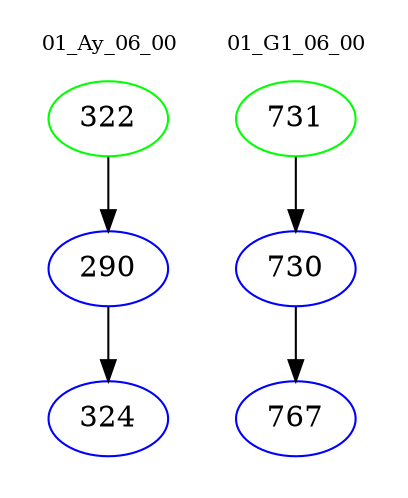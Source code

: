 digraph{
subgraph cluster_0 {
color = white
label = "01_Ay_06_00";
fontsize=10;
T0_322 [label="322", color="green"]
T0_322 -> T0_290 [color="black"]
T0_290 [label="290", color="blue"]
T0_290 -> T0_324 [color="black"]
T0_324 [label="324", color="blue"]
}
subgraph cluster_1 {
color = white
label = "01_G1_06_00";
fontsize=10;
T1_731 [label="731", color="green"]
T1_731 -> T1_730 [color="black"]
T1_730 [label="730", color="blue"]
T1_730 -> T1_767 [color="black"]
T1_767 [label="767", color="blue"]
}
}
